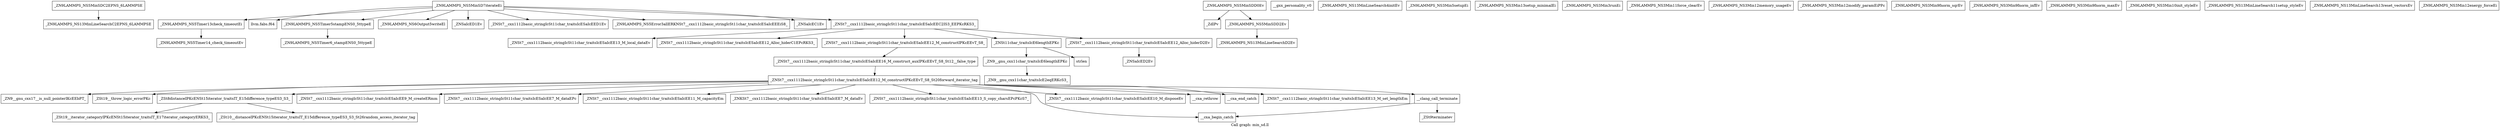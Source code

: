digraph "Call graph: min_sd.ll" {
	label="Call graph: min_sd.ll";

	Node0x562bbc671bf0 [shape=record,label="{_ZN9LAMMPS_NS5MinSDC2EPNS_6LAMMPSE}"];
	Node0x562bbc671bf0 -> Node0x562bbc643630;
	Node0x562bbc643630 [shape=record,label="{_ZN9LAMMPS_NS13MinLineSearchC2EPNS_6LAMMPSE}"];
	Node0x562bbc63fe00 [shape=record,label="{_ZN9LAMMPS_NS5MinSD7iterateEi}"];
	Node0x562bbc63fe00 -> Node0x562bbc672020;
	Node0x562bbc63fe00 -> Node0x562bbc671ed0;
	Node0x562bbc63fe00 -> Node0x562bbc6349e0;
	Node0x562bbc63fe00 -> Node0x562bbc634a90;
	Node0x562bbc63fe00 -> Node0x562bbc67a2c0;
	Node0x562bbc63fe00 -> Node0x562bbc65b4c0;
	Node0x562bbc63fe00 -> Node0x562bbc643a30;
	Node0x562bbc63fe00 -> Node0x562bbc671c30;
	Node0x562bbc63fe00 -> Node0x562bbc659c40;
	Node0x562bbc65b0a0 [shape=record,label="{_ZdlPv}"];
	Node0x562bbc63ce60 [shape=record,label="{_ZNSt7__cxx1112basic_stringIcSt11char_traitsIcESaIcEE13_M_local_dataEv}"];
	Node0x562bbc645070 [shape=record,label="{_ZNSt7__cxx1112basic_stringIcSt11char_traitsIcESaIcEE12_Alloc_hiderC1EPcRKS3_}"];
	Node0x562bbc64bdc0 [shape=record,label="{_ZNSt7__cxx1112basic_stringIcSt11char_traitsIcESaIcEE12_M_constructIPKcEEvT_S8_}"];
	Node0x562bbc64bdc0 -> Node0x562bbc662680;
	Node0x562bbc6465c0 [shape=record,label="{_ZNSt11char_traitsIcE6lengthEPKc}"];
	Node0x562bbc6465c0 -> Node0x562bbc651a30;
	Node0x562bbc6465c0 -> Node0x562bbc6619d0;
	Node0x562bbc64d430 [shape=record,label="{_ZNSt7__cxx1112basic_stringIcSt11char_traitsIcESaIcEE12_Alloc_hiderD2Ev}"];
	Node0x562bbc64d430 -> Node0x562bbc65c540;
	Node0x562bbc672020 [shape=record,label="{_ZN9LAMMPS_NS5Timer13check_timeoutEi}"];
	Node0x562bbc672020 -> Node0x562bbc64f2d0;
	Node0x562bbc671ed0 [shape=record,label="{llvm.fabs.f64}"];
	Node0x562bbc643a30 [shape=record,label="{_ZN9LAMMPS_NS5Error3allERKNSt7__cxx1112basic_stringIcSt11char_traitsIcESaIcEEEiS8_}"];
	Node0x562bbc671c30 [shape=record,label="{_ZNSaIcEC1Ev}"];
	Node0x562bbc659c40 [shape=record,label="{_ZNSt7__cxx1112basic_stringIcSt11char_traitsIcESaIcEEC2IS3_EEPKcRKS3_}"];
	Node0x562bbc659c40 -> Node0x562bbc63ce60;
	Node0x562bbc659c40 -> Node0x562bbc645070;
	Node0x562bbc659c40 -> Node0x562bbc6465c0;
	Node0x562bbc659c40 -> Node0x562bbc64bdc0;
	Node0x562bbc659c40 -> Node0x562bbc64d430;
	Node0x562bbc678eb0 [shape=record,label="{__gxx_personality_v0}"];
	Node0x562bbc65b4c0 [shape=record,label="{_ZNSt7__cxx1112basic_stringIcSt11char_traitsIcESaIcEED1Ev}"];
	Node0x562bbc67a2c0 [shape=record,label="{_ZNSaIcED1Ev}"];
	Node0x562bbc6349e0 [shape=record,label="{_ZN9LAMMPS_NS5Timer5stampENS0_5ttypeE}"];
	Node0x562bbc6349e0 -> Node0x562bbc64e670;
	Node0x562bbc634a90 [shape=record,label="{_ZN9LAMMPS_NS6Output5writeEl}"];
	Node0x562bbc6521b0 [shape=record,label="{_ZN9LAMMPS_NS5MinSDD2Ev}"];
	Node0x562bbc6521b0 -> Node0x562bbc65e8e0;
	Node0x562bbc65ca10 [shape=record,label="{_ZN9LAMMPS_NS5MinSDD0Ev}"];
	Node0x562bbc65ca10 -> Node0x562bbc6521b0;
	Node0x562bbc65ca10 -> Node0x562bbc65b0a0;
	Node0x562bbc65c760 [shape=record,label="{_ZN9LAMMPS_NS13MinLineSearch4initEv}"];
	Node0x562bbc65d3c0 [shape=record,label="{_ZN9LAMMPS_NS3Min5setupEi}"];
	Node0x562bbc65f220 [shape=record,label="{_ZN9LAMMPS_NS3Min13setup_minimalEi}"];
	Node0x562bbc660100 [shape=record,label="{_ZN9LAMMPS_NS3Min3runEi}"];
	Node0x562bbc660820 [shape=record,label="{_ZN9LAMMPS_NS3Min11force_clearEv}"];
	Node0x562bbc661730 [shape=record,label="{_ZN9LAMMPS_NS3Min12memory_usageEv}"];
	Node0x562bbc661d90 [shape=record,label="{_ZN9LAMMPS_NS3Min12modify_paramEiPPc}"];
	Node0x562bbc6631c0 [shape=record,label="{_ZN9LAMMPS_NS3Min9fnorm_sqrEv}"];
	Node0x562bbc669930 [shape=record,label="{_ZN9LAMMPS_NS3Min9fnorm_infEv}"];
	Node0x562bbc66bde0 [shape=record,label="{_ZN9LAMMPS_NS3Min9fnorm_maxEv}"];
	Node0x562bbc66d060 [shape=record,label="{_ZN9LAMMPS_NS3Min10init_styleEv}"];
	Node0x562bbc66a220 [shape=record,label="{_ZN9LAMMPS_NS13MinLineSearch11setup_styleEv}"];
	Node0x562bbc66e6e0 [shape=record,label="{_ZN9LAMMPS_NS13MinLineSearch13reset_vectorsEv}"];
	Node0x562bbc6347b0 [shape=record,label="{_ZN9LAMMPS_NS3Min12energy_forceEi}"];
	Node0x562bbc64f2d0 [shape=record,label="{_ZN9LAMMPS_NS5Timer14_check_timeoutEv}"];
	Node0x562bbc64e670 [shape=record,label="{_ZN9LAMMPS_NS5Timer6_stampENS0_5ttypeE}"];
	Node0x562bbc65e8e0 [shape=record,label="{_ZN9LAMMPS_NS13MinLineSearchD2Ev}"];
	Node0x562bbc662680 [shape=record,label="{_ZNSt7__cxx1112basic_stringIcSt11char_traitsIcESaIcEE16_M_construct_auxIPKcEEvT_S8_St12__false_type}"];
	Node0x562bbc662680 -> Node0x562bbc6622d0;
	Node0x562bbc6622d0 [shape=record,label="{_ZNSt7__cxx1112basic_stringIcSt11char_traitsIcESaIcEE12_M_constructIPKcEEvT_S8_St20forward_iterator_tag}"];
	Node0x562bbc6622d0 -> Node0x562bbc66dc00;
	Node0x562bbc6622d0 -> Node0x562bbc66b7b0;
	Node0x562bbc6622d0 -> Node0x562bbc66c7b0;
	Node0x562bbc6622d0 -> Node0x562bbc672130;
	Node0x562bbc6622d0 -> Node0x562bbc66de70;
	Node0x562bbc6622d0 -> Node0x562bbc670420;
	Node0x562bbc6622d0 -> Node0x562bbc5f02f0;
	Node0x562bbc6622d0 -> Node0x562bbc6711a0;
	Node0x562bbc6622d0 -> Node0x562bbc645270;
	Node0x562bbc6622d0 -> Node0x562bbc6452f0;
	Node0x562bbc6622d0 -> Node0x562bbc66e8c0;
	Node0x562bbc6622d0 -> Node0x562bbc66a810;
	Node0x562bbc6622d0 -> Node0x562bbc66a890;
	Node0x562bbc6622d0 -> Node0x562bbc66da40;
	Node0x562bbc66dc00 [shape=record,label="{_ZN9__gnu_cxx17__is_null_pointerIKcEEbPT_}"];
	Node0x562bbc66b7b0 [shape=record,label="{_ZSt19__throw_logic_errorPKc}"];
	Node0x562bbc66c7b0 [shape=record,label="{_ZSt8distanceIPKcENSt15iterator_traitsIT_E15difference_typeES3_S3_}"];
	Node0x562bbc66c7b0 -> Node0x562bbc66ea20;
	Node0x562bbc66c7b0 -> Node0x562bbc66eaa0;
	Node0x562bbc66de70 [shape=record,label="{_ZNSt7__cxx1112basic_stringIcSt11char_traitsIcESaIcEE7_M_dataEPc}"];
	Node0x562bbc672130 [shape=record,label="{_ZNSt7__cxx1112basic_stringIcSt11char_traitsIcESaIcEE9_M_createERmm}"];
	Node0x562bbc670420 [shape=record,label="{_ZNSt7__cxx1112basic_stringIcSt11char_traitsIcESaIcEE11_M_capacityEm}"];
	Node0x562bbc6711a0 [shape=record,label="{_ZNSt7__cxx1112basic_stringIcSt11char_traitsIcESaIcEE13_S_copy_charsEPcPKcS7_}"];
	Node0x562bbc5f02f0 [shape=record,label="{_ZNKSt7__cxx1112basic_stringIcSt11char_traitsIcESaIcEE7_M_dataEv}"];
	Node0x562bbc645270 [shape=record,label="{__cxa_begin_catch}"];
	Node0x562bbc6452f0 [shape=record,label="{_ZNSt7__cxx1112basic_stringIcSt11char_traitsIcESaIcEE10_M_disposeEv}"];
	Node0x562bbc66e8c0 [shape=record,label="{__cxa_rethrow}"];
	Node0x562bbc66a810 [shape=record,label="{__cxa_end_catch}"];
	Node0x562bbc66da40 [shape=record,label="{__clang_call_terminate}"];
	Node0x562bbc66da40 -> Node0x562bbc645270;
	Node0x562bbc66da40 -> Node0x562bbc67a340;
	Node0x562bbc67a340 [shape=record,label="{_ZSt9terminatev}"];
	Node0x562bbc66a890 [shape=record,label="{_ZNSt7__cxx1112basic_stringIcSt11char_traitsIcESaIcEE13_M_set_lengthEm}"];
	Node0x562bbc66eaa0 [shape=record,label="{_ZSt10__distanceIPKcENSt15iterator_traitsIT_E15difference_typeES3_S3_St26random_access_iterator_tag}"];
	Node0x562bbc66ea20 [shape=record,label="{_ZSt19__iterator_categoryIPKcENSt15iterator_traitsIT_E17iterator_categoryERKS3_}"];
	Node0x562bbc651a30 [shape=record,label="{_ZN9__gnu_cxx11char_traitsIcE6lengthEPKc}"];
	Node0x562bbc651a30 -> Node0x562bbc67a3c0;
	Node0x562bbc6619d0 [shape=record,label="{strlen}"];
	Node0x562bbc67a3c0 [shape=record,label="{_ZN9__gnu_cxx11char_traitsIcE2eqERKcS3_}"];
	Node0x562bbc65c540 [shape=record,label="{_ZNSaIcED2Ev}"];
}
